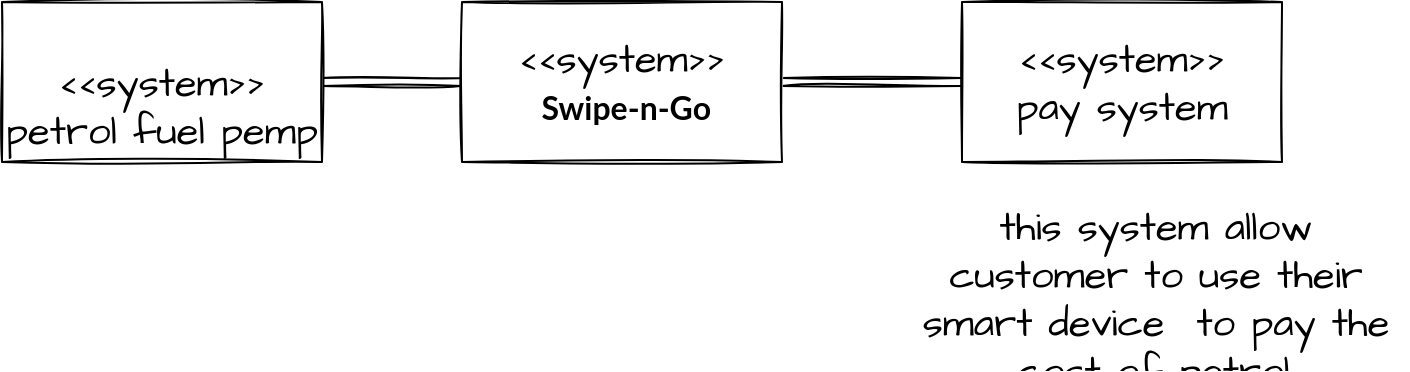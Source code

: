 <mxfile version="15.7.1" type="github">
  <diagram id="r1WMKTy_sN-68CNBmsTX" name="Page-1">
    <mxGraphModel dx="1806" dy="753" grid="0" gridSize="10" guides="1" tooltips="1" connect="1" arrows="1" fold="1" page="0" pageScale="1" pageWidth="827" pageHeight="1169" math="0" shadow="0">
      <root>
        <mxCell id="0" />
        <mxCell id="1" parent="0" />
        <mxCell id="99fQaXGjEE1up7KCYZCW-7" style="rounded=0;sketch=1;hachureGap=4;orthogonalLoop=1;jettySize=auto;html=1;exitX=0;exitY=0.5;exitDx=0;exitDy=0;entryX=0;entryY=0.5;entryDx=0;entryDy=0;fontFamily=Architects Daughter;fontSource=https%3A%2F%2Ffonts.googleapis.com%2Fcss%3Ffamily%3DArchitects%2BDaughter;fontSize=16;endArrow=open;startSize=14;endSize=14;sourcePerimeterSpacing=8;targetPerimeterSpacing=8;" edge="1" parent="1" source="99fQaXGjEE1up7KCYZCW-3" target="99fQaXGjEE1up7KCYZCW-3">
          <mxGeometry relative="1" as="geometry" />
        </mxCell>
        <mxCell id="99fQaXGjEE1up7KCYZCW-9" style="rounded=0;sketch=1;hachureGap=4;orthogonalLoop=1;jettySize=auto;html=1;exitX=1;exitY=0.5;exitDx=0;exitDy=0;entryX=0;entryY=0.5;entryDx=0;entryDy=0;fontFamily=Architects Daughter;fontSource=https%3A%2F%2Ffonts.googleapis.com%2Fcss%3Ffamily%3DArchitects%2BDaughter;fontSize=16;endArrow=open;sourcePerimeterSpacing=8;targetPerimeterSpacing=8;shape=link;" edge="1" parent="1" source="99fQaXGjEE1up7KCYZCW-1" target="99fQaXGjEE1up7KCYZCW-3">
          <mxGeometry relative="1" as="geometry" />
        </mxCell>
        <mxCell id="99fQaXGjEE1up7KCYZCW-1" value="&lt;br&gt;&amp;lt;&amp;lt;system&amp;gt;&amp;gt;&lt;br&gt;petrol fuel pemp" style="rounded=0;whiteSpace=wrap;html=1;sketch=1;hachureGap=4;pointerEvents=0;fontFamily=Architects Daughter;fontSource=https%3A%2F%2Ffonts.googleapis.com%2Fcss%3Ffamily%3DArchitects%2BDaughter;fontSize=20;" vertex="1" parent="1">
          <mxGeometry x="-147" y="181" width="160" height="80" as="geometry" />
        </mxCell>
        <mxCell id="99fQaXGjEE1up7KCYZCW-2" value="&amp;lt;&amp;lt;system&amp;gt;&amp;gt;&lt;br&gt;pay system" style="rounded=0;whiteSpace=wrap;html=1;sketch=1;hachureGap=4;pointerEvents=0;fontFamily=Architects Daughter;fontSource=https%3A%2F%2Ffonts.googleapis.com%2Fcss%3Ffamily%3DArchitects%2BDaughter;fontSize=20;" vertex="1" parent="1">
          <mxGeometry x="333" y="181" width="160" height="80" as="geometry" />
        </mxCell>
        <mxCell id="99fQaXGjEE1up7KCYZCW-10" style="edgeStyle=none;rounded=0;sketch=1;hachureGap=4;orthogonalLoop=1;jettySize=auto;html=1;exitX=1;exitY=0.5;exitDx=0;exitDy=0;entryX=0;entryY=0.5;entryDx=0;entryDy=0;fontFamily=Architects Daughter;fontSource=https%3A%2F%2Ffonts.googleapis.com%2Fcss%3Ffamily%3DArchitects%2BDaughter;fontSize=16;endArrow=open;sourcePerimeterSpacing=8;targetPerimeterSpacing=8;shape=link;" edge="1" parent="1" source="99fQaXGjEE1up7KCYZCW-3" target="99fQaXGjEE1up7KCYZCW-2">
          <mxGeometry relative="1" as="geometry" />
        </mxCell>
        <mxCell id="99fQaXGjEE1up7KCYZCW-3" value="&amp;lt;&amp;lt;system&amp;gt;&amp;gt;&lt;br&gt;&lt;span style=&quot;font-family: &amp;#34;lato extended&amp;#34; , &amp;#34;lato&amp;#34; , &amp;#34;helvetica neue&amp;#34; , &amp;#34;helvetica&amp;#34; , &amp;#34;arial&amp;#34; , sans-serif ; font-size: 16px&quot;&gt;&amp;nbsp;&lt;/span&gt;&lt;span style=&quot;font-family: &amp;#34;lato extended&amp;#34; , &amp;#34;lato&amp;#34; , &amp;#34;helvetica neue&amp;#34; , &amp;#34;helvetica&amp;#34; , &amp;#34;arial&amp;#34; , sans-serif ; font-size: 16px&quot;&gt;&amp;nbsp;&lt;/span&gt;&lt;strong style=&quot;font-family: &amp;#34;lato extended&amp;#34; , &amp;#34;lato&amp;#34; , &amp;#34;helvetica neue&amp;#34; , &amp;#34;helvetica&amp;#34; , &amp;#34;arial&amp;#34; , sans-serif ; font-size: 16px&quot;&gt;Swipe-n-Go&amp;nbsp;&lt;/strong&gt;" style="rounded=0;whiteSpace=wrap;html=1;sketch=1;hachureGap=4;pointerEvents=0;fontFamily=Architects Daughter;fontSource=https%3A%2F%2Ffonts.googleapis.com%2Fcss%3Ffamily%3DArchitects%2BDaughter;fontSize=20;" vertex="1" parent="1">
          <mxGeometry x="83" y="181" width="160" height="80" as="geometry" />
        </mxCell>
        <mxCell id="99fQaXGjEE1up7KCYZCW-14" value="this system allow customer to use their smart device&amp;nbsp; to pay the cost of petrol." style="text;strokeColor=none;fillColor=none;html=1;align=center;verticalAlign=middle;whiteSpace=wrap;rounded=0;sketch=1;hachureGap=4;pointerEvents=0;fontFamily=Architects Daughter;fontSource=https%3A%2F%2Ffonts.googleapis.com%2Fcss%3Ffamily%3DArchitects%2BDaughter;fontSize=20;" vertex="1" parent="1">
          <mxGeometry x="304" y="314" width="252" height="30" as="geometry" />
        </mxCell>
      </root>
    </mxGraphModel>
  </diagram>
</mxfile>
